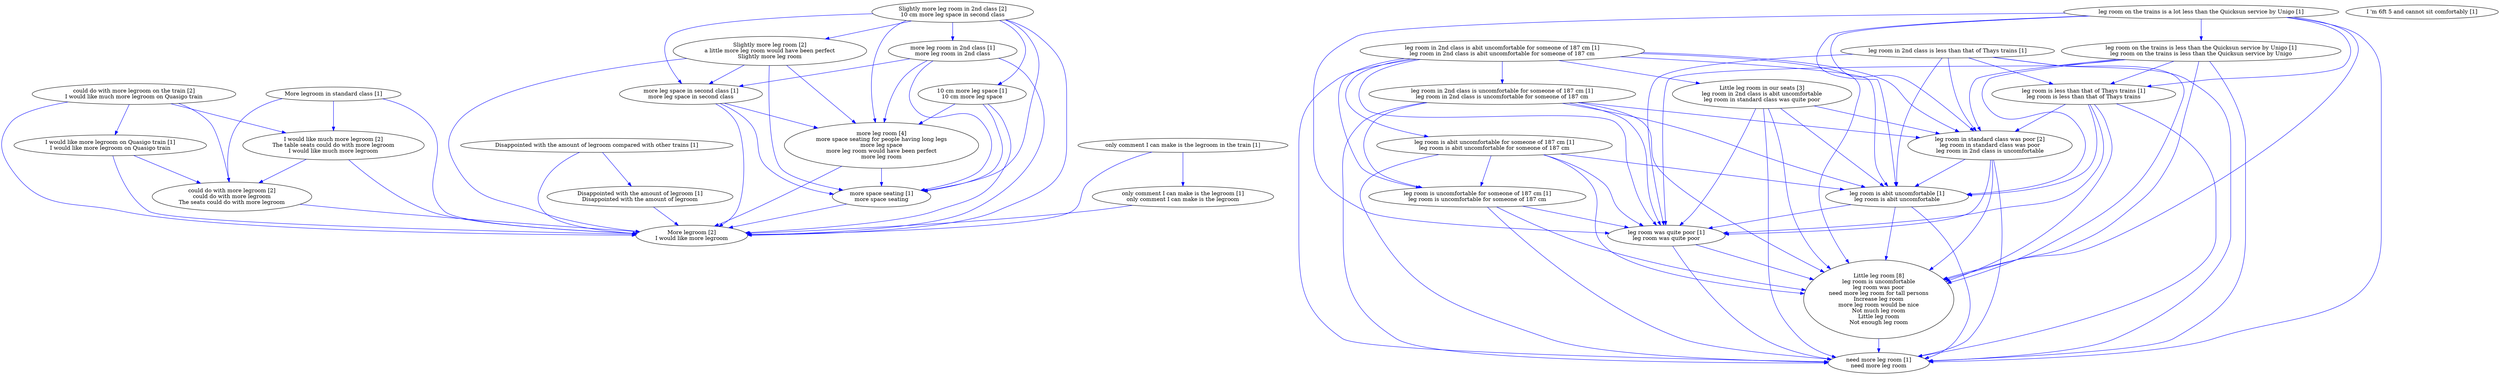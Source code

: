 digraph collapsedGraph {
"More legroom [2]\nI would like more legroom""more leg room [4]\nmore space seating for people having long legs\nmore leg space\nmore leg room would have been perfect\nmore leg room""Little leg room in our seats [3]\nleg room in 2nd class is abit uncomfortable\nleg room in standard class was quite poor""leg room in standard class was poor [2]\nleg room in standard class was poor\nleg room in 2nd class is uncomfortable""I would like much more legroom [2]\nThe table seats could do with more legroom\nI would like much more legroom""could do with more legroom on the train [2]\nI would like much more legroom on Quasigo train""Little leg room [8]\nleg room is uncomfortable\nleg room was poor\nneed more leg room for tall persons\nIncrease leg room\nmore leg room would be nice\nNot much leg room\nLittle leg room\nNot enough leg room""could do with more legroom [2]\ncould do with more legroom\nThe seats could do with more legroom""Slightly more leg room in 2nd class [2]\n10 cm more leg space in second class""Slightly more leg room [2]\na little more leg room would have been perfect\nSlightly more leg room""more leg space in second class [1]\nmore leg space in second class""10 cm more leg space [1]\n10 cm more leg space""Disappointed with the amount of legroom compared with other trains [1]""Disappointed with the amount of legroom [1]\nDisappointed with the amount of legroom""I 'm 6ft 5 and cannot sit comfortably [1]""I would like more legroom on Quasigo train [1]\nI would like more legroom on Quasigo train""More legroom in standard class [1]""more leg room in 2nd class [1]\nmore leg room in 2nd class""leg room in 2nd class is abit uncomfortable for someone of 187 cm [1]\nleg room in 2nd class is abit uncomfortable for someone of 187 cm""leg room is abit uncomfortable for someone of 187 cm [1]\nleg room is abit uncomfortable for someone of 187 cm""leg room is abit uncomfortable [1]\nleg room is abit uncomfortable""leg room is uncomfortable for someone of 187 cm [1]\nleg room is uncomfortable for someone of 187 cm""leg room in 2nd class is uncomfortable for someone of 187 cm [1]\nleg room in 2nd class is uncomfortable for someone of 187 cm""leg room in 2nd class is less than that of Thays trains [1]""leg room is less than that of Thays trains [1]\nleg room is less than that of Thays trains""leg room was quite poor [1]\nleg room was quite poor""leg room on the trains is a lot less than the Quicksun service by Unigo [1]""leg room on the trains is less than the Quicksun service by Unigo [1]\nleg room on the trains is less than the Quicksun service by Unigo""more space seating [1]\nmore space seating""need more leg room [1]\nneed more leg room""only comment I can make is the legroom in the train [1]""only comment I can make is the legroom [1]\nonly comment I can make is the legroom""leg room in standard class was poor [2]\nleg room in standard class was poor\nleg room in 2nd class is uncomfortable" -> "need more leg room [1]\nneed more leg room" [color=blue]
"Little leg room [8]\nleg room is uncomfortable\nleg room was poor\nneed more leg room for tall persons\nIncrease leg room\nmore leg room would be nice\nNot much leg room\nLittle leg room\nNot enough leg room" -> "need more leg room [1]\nneed more leg room" [color=blue]
"leg room in standard class was poor [2]\nleg room in standard class was poor\nleg room in 2nd class is uncomfortable" -> "Little leg room [8]\nleg room is uncomfortable\nleg room was poor\nneed more leg room for tall persons\nIncrease leg room\nmore leg room would be nice\nNot much leg room\nLittle leg room\nNot enough leg room" [color=blue]
"Little leg room in our seats [3]\nleg room in 2nd class is abit uncomfortable\nleg room in standard class was quite poor" -> "leg room is abit uncomfortable [1]\nleg room is abit uncomfortable" [color=blue]
"More legroom in standard class [1]" -> "More legroom [2]\nI would like more legroom" [color=blue]
"More legroom in standard class [1]" -> "could do with more legroom [2]\ncould do with more legroom\nThe seats could do with more legroom" [color=blue]
"Disappointed with the amount of legroom [1]\nDisappointed with the amount of legroom" -> "More legroom [2]\nI would like more legroom" [color=blue]
"leg room in 2nd class is uncomfortable for someone of 187 cm [1]\nleg room in 2nd class is uncomfortable for someone of 187 cm" -> "Little leg room [8]\nleg room is uncomfortable\nleg room was poor\nneed more leg room for tall persons\nIncrease leg room\nmore leg room would be nice\nNot much leg room\nLittle leg room\nNot enough leg room" [color=blue]
"leg room in 2nd class is uncomfortable for someone of 187 cm [1]\nleg room in 2nd class is uncomfortable for someone of 187 cm" -> "need more leg room [1]\nneed more leg room" [color=blue]
"Slightly more leg room in 2nd class [2]\n10 cm more leg space in second class" -> "Slightly more leg room [2]\na little more leg room would have been perfect\nSlightly more leg room" [color=blue]
"could do with more legroom [2]\ncould do with more legroom\nThe seats could do with more legroom" -> "More legroom [2]\nI would like more legroom" [color=blue]
"leg room in 2nd class is less than that of Thays trains [1]" -> "leg room is abit uncomfortable [1]\nleg room is abit uncomfortable" [color=blue]
"Little leg room in our seats [3]\nleg room in 2nd class is abit uncomfortable\nleg room in standard class was quite poor" -> "leg room in standard class was poor [2]\nleg room in standard class was poor\nleg room in 2nd class is uncomfortable" [color=blue]
"Disappointed with the amount of legroom compared with other trains [1]" -> "More legroom [2]\nI would like more legroom" [color=blue]
"only comment I can make is the legroom [1]\nonly comment I can make is the legroom" -> "More legroom [2]\nI would like more legroom" [color=blue]
"leg room is abit uncomfortable for someone of 187 cm [1]\nleg room is abit uncomfortable for someone of 187 cm" -> "leg room was quite poor [1]\nleg room was quite poor" [color=blue]
"Slightly more leg room [2]\na little more leg room would have been perfect\nSlightly more leg room" -> "more leg space in second class [1]\nmore leg space in second class" [color=blue]
"leg room is abit uncomfortable for someone of 187 cm [1]\nleg room is abit uncomfortable for someone of 187 cm" -> "Little leg room [8]\nleg room is uncomfortable\nleg room was poor\nneed more leg room for tall persons\nIncrease leg room\nmore leg room would be nice\nNot much leg room\nLittle leg room\nNot enough leg room" [color=blue]
"leg room is abit uncomfortable for someone of 187 cm [1]\nleg room is abit uncomfortable for someone of 187 cm" -> "need more leg room [1]\nneed more leg room" [color=blue]
"leg room on the trains is less than the Quicksun service by Unigo [1]\nleg room on the trains is less than the Quicksun service by Unigo" -> "leg room is abit uncomfortable [1]\nleg room is abit uncomfortable" [color=blue]
"leg room on the trains is less than the Quicksun service by Unigo [1]\nleg room on the trains is less than the Quicksun service by Unigo" -> "Little leg room [8]\nleg room is uncomfortable\nleg room was poor\nneed more leg room for tall persons\nIncrease leg room\nmore leg room would be nice\nNot much leg room\nLittle leg room\nNot enough leg room" [color=blue]
"leg room on the trains is less than the Quicksun service by Unigo [1]\nleg room on the trains is less than the Quicksun service by Unigo" -> "need more leg room [1]\nneed more leg room" [color=blue]
"could do with more legroom on the train [2]\nI would like much more legroom on Quasigo train" -> "More legroom [2]\nI would like more legroom" [color=blue]
"more leg room [4]\nmore space seating for people having long legs\nmore leg space\nmore leg room would have been perfect\nmore leg room" -> "More legroom [2]\nI would like more legroom" [color=blue]
"more space seating [1]\nmore space seating" -> "More legroom [2]\nI would like more legroom" [color=blue]
"10 cm more leg space [1]\n10 cm more leg space" -> "More legroom [2]\nI would like more legroom" [color=blue]
"Slightly more leg room [2]\na little more leg room would have been perfect\nSlightly more leg room" -> "more space seating [1]\nmore space seating" [color=blue]
"Slightly more leg room in 2nd class [2]\n10 cm more leg space in second class" -> "more space seating [1]\nmore space seating" [color=blue]
"Slightly more leg room in 2nd class [2]\n10 cm more leg space in second class" -> "More legroom [2]\nI would like more legroom" [color=blue]
"Slightly more leg room in 2nd class [2]\n10 cm more leg space in second class" -> "more leg space in second class [1]\nmore leg space in second class" [color=blue]
"more leg room in 2nd class [1]\nmore leg room in 2nd class" -> "more leg space in second class [1]\nmore leg space in second class" [color=blue]
"more leg room in 2nd class [1]\nmore leg room in 2nd class" -> "More legroom [2]\nI would like more legroom" [color=blue]
"Slightly more leg room in 2nd class [2]\n10 cm more leg space in second class" -> "more leg room [4]\nmore space seating for people having long legs\nmore leg space\nmore leg room would have been perfect\nmore leg room" [color=blue]
"more leg room in 2nd class [1]\nmore leg room in 2nd class" -> "more leg room [4]\nmore space seating for people having long legs\nmore leg space\nmore leg room would have been perfect\nmore leg room" [color=blue]
"I would like more legroom on Quasigo train [1]\nI would like more legroom on Quasigo train" -> "More legroom [2]\nI would like more legroom" [color=blue]
"leg room was quite poor [1]\nleg room was quite poor" -> "need more leg room [1]\nneed more leg room" [color=blue]
"leg room was quite poor [1]\nleg room was quite poor" -> "Little leg room [8]\nleg room is uncomfortable\nleg room was poor\nneed more leg room for tall persons\nIncrease leg room\nmore leg room would be nice\nNot much leg room\nLittle leg room\nNot enough leg room" [color=blue]
"Slightly more leg room [2]\na little more leg room would have been perfect\nSlightly more leg room" -> "more leg room [4]\nmore space seating for people having long legs\nmore leg space\nmore leg room would have been perfect\nmore leg room" [color=blue]
"leg room on the trains is less than the Quicksun service by Unigo [1]\nleg room on the trains is less than the Quicksun service by Unigo" -> "leg room in standard class was poor [2]\nleg room in standard class was poor\nleg room in 2nd class is uncomfortable" [color=blue]
"more leg room in 2nd class [1]\nmore leg room in 2nd class" -> "more space seating [1]\nmore space seating" [color=blue]
"I would like much more legroom [2]\nThe table seats could do with more legroom\nI would like much more legroom" -> "could do with more legroom [2]\ncould do with more legroom\nThe seats could do with more legroom" [color=blue]
"leg room on the trains is less than the Quicksun service by Unigo [1]\nleg room on the trains is less than the Quicksun service by Unigo" -> "leg room was quite poor [1]\nleg room was quite poor" [color=blue]
"leg room on the trains is less than the Quicksun service by Unigo [1]\nleg room on the trains is less than the Quicksun service by Unigo" -> "leg room is less than that of Thays trains [1]\nleg room is less than that of Thays trains" [color=blue]
"more leg room [4]\nmore space seating for people having long legs\nmore leg space\nmore leg room would have been perfect\nmore leg room" -> "more space seating [1]\nmore space seating" [color=blue]
"leg room on the trains is a lot less than the Quicksun service by Unigo [1]" -> "leg room is abit uncomfortable [1]\nleg room is abit uncomfortable" [color=blue]
"could do with more legroom on the train [2]\nI would like much more legroom on Quasigo train" -> "I would like much more legroom [2]\nThe table seats could do with more legroom\nI would like much more legroom" [color=blue]
"leg room in 2nd class is less than that of Thays trains [1]" -> "leg room was quite poor [1]\nleg room was quite poor" [color=blue]
"leg room in 2nd class is less than that of Thays trains [1]" -> "leg room in standard class was poor [2]\nleg room in standard class was poor\nleg room in 2nd class is uncomfortable" [color=blue]
"leg room on the trains is a lot less than the Quicksun service by Unigo [1]" -> "need more leg room [1]\nneed more leg room" [color=blue]
"leg room on the trains is a lot less than the Quicksun service by Unigo [1]" -> "Little leg room [8]\nleg room is uncomfortable\nleg room was poor\nneed more leg room for tall persons\nIncrease leg room\nmore leg room would be nice\nNot much leg room\nLittle leg room\nNot enough leg room" [color=blue]
"leg room is less than that of Thays trains [1]\nleg room is less than that of Thays trains" -> "leg room is abit uncomfortable [1]\nleg room is abit uncomfortable" [color=blue]
"leg room in 2nd class is less than that of Thays trains [1]" -> "need more leg room [1]\nneed more leg room" [color=blue]
"leg room in 2nd class is less than that of Thays trains [1]" -> "Little leg room [8]\nleg room is uncomfortable\nleg room was poor\nneed more leg room for tall persons\nIncrease leg room\nmore leg room would be nice\nNot much leg room\nLittle leg room\nNot enough leg room" [color=blue]
"more leg space in second class [1]\nmore leg space in second class" -> "more leg room [4]\nmore space seating for people having long legs\nmore leg space\nmore leg room would have been perfect\nmore leg room" [color=blue]
"more leg space in second class [1]\nmore leg space in second class" -> "more space seating [1]\nmore space seating" [color=blue]
"leg room on the trains is a lot less than the Quicksun service by Unigo [1]" -> "leg room in standard class was poor [2]\nleg room in standard class was poor\nleg room in 2nd class is uncomfortable" [color=blue]
"leg room on the trains is a lot less than the Quicksun service by Unigo [1]" -> "leg room is less than that of Thays trains [1]\nleg room is less than that of Thays trains" [color=blue]
"leg room on the trains is a lot less than the Quicksun service by Unigo [1]" -> "leg room was quite poor [1]\nleg room was quite poor" [color=blue]
"Slightly more leg room [2]\na little more leg room would have been perfect\nSlightly more leg room" -> "More legroom [2]\nI would like more legroom" [color=blue]
"could do with more legroom on the train [2]\nI would like much more legroom on Quasigo train" -> "could do with more legroom [2]\ncould do with more legroom\nThe seats could do with more legroom" [color=blue]
"I would like more legroom on Quasigo train [1]\nI would like more legroom on Quasigo train" -> "could do with more legroom [2]\ncould do with more legroom\nThe seats could do with more legroom" [color=blue]
"only comment I can make is the legroom in the train [1]" -> "More legroom [2]\nI would like more legroom" [color=blue]
"Little leg room in our seats [3]\nleg room in 2nd class is abit uncomfortable\nleg room in standard class was quite poor" -> "leg room was quite poor [1]\nleg room was quite poor" [color=blue]
"Little leg room in our seats [3]\nleg room in 2nd class is abit uncomfortable\nleg room in standard class was quite poor" -> "need more leg room [1]\nneed more leg room" [color=blue]
"Little leg room in our seats [3]\nleg room in 2nd class is abit uncomfortable\nleg room in standard class was quite poor" -> "Little leg room [8]\nleg room is uncomfortable\nleg room was poor\nneed more leg room for tall persons\nIncrease leg room\nmore leg room would be nice\nNot much leg room\nLittle leg room\nNot enough leg room" [color=blue]
"leg room is uncomfortable for someone of 187 cm [1]\nleg room is uncomfortable for someone of 187 cm" -> "leg room was quite poor [1]\nleg room was quite poor" [color=blue]
"I would like much more legroom [2]\nThe table seats could do with more legroom\nI would like much more legroom" -> "More legroom [2]\nI would like more legroom" [color=blue]
"10 cm more leg space [1]\n10 cm more leg space" -> "more leg room [4]\nmore space seating for people having long legs\nmore leg space\nmore leg room would have been perfect\nmore leg room" [color=blue]
"leg room is abit uncomfortable [1]\nleg room is abit uncomfortable" -> "leg room was quite poor [1]\nleg room was quite poor" [color=blue]
"More legroom in standard class [1]" -> "I would like much more legroom [2]\nThe table seats could do with more legroom\nI would like much more legroom" [color=blue]
"leg room in 2nd class is uncomfortable for someone of 187 cm [1]\nleg room in 2nd class is uncomfortable for someone of 187 cm" -> "leg room was quite poor [1]\nleg room was quite poor" [color=blue]
"10 cm more leg space [1]\n10 cm more leg space" -> "more space seating [1]\nmore space seating" [color=blue]
"leg room is less than that of Thays trains [1]\nleg room is less than that of Thays trains" -> "Little leg room [8]\nleg room is uncomfortable\nleg room was poor\nneed more leg room for tall persons\nIncrease leg room\nmore leg room would be nice\nNot much leg room\nLittle leg room\nNot enough leg room" [color=blue]
"leg room is less than that of Thays trains [1]\nleg room is less than that of Thays trains" -> "need more leg room [1]\nneed more leg room" [color=blue]
"leg room in 2nd class is abit uncomfortable for someone of 187 cm [1]\nleg room in 2nd class is abit uncomfortable for someone of 187 cm" -> "need more leg room [1]\nneed more leg room" [color=blue]
"leg room in 2nd class is abit uncomfortable for someone of 187 cm [1]\nleg room in 2nd class is abit uncomfortable for someone of 187 cm" -> "Little leg room [8]\nleg room is uncomfortable\nleg room was poor\nneed more leg room for tall persons\nIncrease leg room\nmore leg room would be nice\nNot much leg room\nLittle leg room\nNot enough leg room" [color=blue]
"leg room is uncomfortable for someone of 187 cm [1]\nleg room is uncomfortable for someone of 187 cm" -> "need more leg room [1]\nneed more leg room" [color=blue]
"leg room is uncomfortable for someone of 187 cm [1]\nleg room is uncomfortable for someone of 187 cm" -> "Little leg room [8]\nleg room is uncomfortable\nleg room was poor\nneed more leg room for tall persons\nIncrease leg room\nmore leg room would be nice\nNot much leg room\nLittle leg room\nNot enough leg room" [color=blue]
"leg room is less than that of Thays trains [1]\nleg room is less than that of Thays trains" -> "leg room in standard class was poor [2]\nleg room in standard class was poor\nleg room in 2nd class is uncomfortable" [color=blue]
"leg room is abit uncomfortable [1]\nleg room is abit uncomfortable" -> "need more leg room [1]\nneed more leg room" [color=blue]
"leg room is abit uncomfortable [1]\nleg room is abit uncomfortable" -> "Little leg room [8]\nleg room is uncomfortable\nleg room was poor\nneed more leg room for tall persons\nIncrease leg room\nmore leg room would be nice\nNot much leg room\nLittle leg room\nNot enough leg room" [color=blue]
"leg room is less than that of Thays trains [1]\nleg room is less than that of Thays trains" -> "leg room was quite poor [1]\nleg room was quite poor" [color=blue]
"leg room in 2nd class is abit uncomfortable for someone of 187 cm [1]\nleg room in 2nd class is abit uncomfortable for someone of 187 cm" -> "Little leg room in our seats [3]\nleg room in 2nd class is abit uncomfortable\nleg room in standard class was quite poor" [color=blue]
"more leg space in second class [1]\nmore leg space in second class" -> "More legroom [2]\nI would like more legroom" [color=blue]
"leg room in 2nd class is abit uncomfortable for someone of 187 cm [1]\nleg room in 2nd class is abit uncomfortable for someone of 187 cm" -> "leg room was quite poor [1]\nleg room was quite poor" [color=blue]
"leg room in 2nd class is abit uncomfortable for someone of 187 cm [1]\nleg room in 2nd class is abit uncomfortable for someone of 187 cm" -> "leg room in standard class was poor [2]\nleg room in standard class was poor\nleg room in 2nd class is uncomfortable" [color=blue]
"Disappointed with the amount of legroom compared with other trains [1]" -> "Disappointed with the amount of legroom [1]\nDisappointed with the amount of legroom" [color=blue]
"leg room in 2nd class is abit uncomfortable for someone of 187 cm [1]\nleg room in 2nd class is abit uncomfortable for someone of 187 cm" -> "leg room is abit uncomfortable for someone of 187 cm [1]\nleg room is abit uncomfortable for someone of 187 cm" [color=blue]
"leg room is abit uncomfortable for someone of 187 cm [1]\nleg room is abit uncomfortable for someone of 187 cm" -> "leg room is abit uncomfortable [1]\nleg room is abit uncomfortable" [color=blue]
"leg room is abit uncomfortable for someone of 187 cm [1]\nleg room is abit uncomfortable for someone of 187 cm" -> "leg room is uncomfortable for someone of 187 cm [1]\nleg room is uncomfortable for someone of 187 cm" [color=blue]
"leg room in 2nd class is abit uncomfortable for someone of 187 cm [1]\nleg room in 2nd class is abit uncomfortable for someone of 187 cm" -> "leg room in 2nd class is uncomfortable for someone of 187 cm [1]\nleg room in 2nd class is uncomfortable for someone of 187 cm" [color=blue]
"leg room in 2nd class is uncomfortable for someone of 187 cm [1]\nleg room in 2nd class is uncomfortable for someone of 187 cm" -> "leg room is uncomfortable for someone of 187 cm [1]\nleg room is uncomfortable for someone of 187 cm" [color=blue]
"leg room in 2nd class is abit uncomfortable for someone of 187 cm [1]\nleg room in 2nd class is abit uncomfortable for someone of 187 cm" -> "leg room is uncomfortable for someone of 187 cm [1]\nleg room is uncomfortable for someone of 187 cm" [color=blue]
"leg room in 2nd class is abit uncomfortable for someone of 187 cm [1]\nleg room in 2nd class is abit uncomfortable for someone of 187 cm" -> "leg room is abit uncomfortable [1]\nleg room is abit uncomfortable" [color=blue]
"leg room in 2nd class is less than that of Thays trains [1]" -> "leg room is less than that of Thays trains [1]\nleg room is less than that of Thays trains" [color=blue]
"leg room on the trains is a lot less than the Quicksun service by Unigo [1]" -> "leg room on the trains is less than the Quicksun service by Unigo [1]\nleg room on the trains is less than the Quicksun service by Unigo" [color=blue]
"only comment I can make is the legroom in the train [1]" -> "only comment I can make is the legroom [1]\nonly comment I can make is the legroom" [color=blue]
"Slightly more leg room in 2nd class [2]\n10 cm more leg space in second class" -> "more leg room in 2nd class [1]\nmore leg room in 2nd class" [color=blue]
"Slightly more leg room in 2nd class [2]\n10 cm more leg space in second class" -> "10 cm more leg space [1]\n10 cm more leg space" [color=blue]
"could do with more legroom on the train [2]\nI would like much more legroom on Quasigo train" -> "I would like more legroom on Quasigo train [1]\nI would like more legroom on Quasigo train" [color=blue]
"leg room in standard class was poor [2]\nleg room in standard class was poor\nleg room in 2nd class is uncomfortable" -> "leg room is abit uncomfortable [1]\nleg room is abit uncomfortable" [color=blue]
"leg room in 2nd class is uncomfortable for someone of 187 cm [1]\nleg room in 2nd class is uncomfortable for someone of 187 cm" -> "leg room in standard class was poor [2]\nleg room in standard class was poor\nleg room in 2nd class is uncomfortable" [color=blue]
"leg room in 2nd class is uncomfortable for someone of 187 cm [1]\nleg room in 2nd class is uncomfortable for someone of 187 cm" -> "leg room is abit uncomfortable [1]\nleg room is abit uncomfortable" [color=blue]
"leg room in standard class was poor [2]\nleg room in standard class was poor\nleg room in 2nd class is uncomfortable" -> "leg room was quite poor [1]\nleg room was quite poor" [color=blue]
}